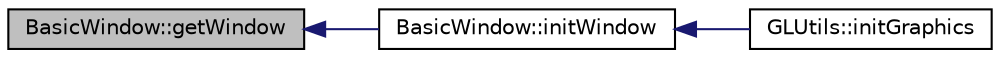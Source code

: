 digraph "BasicWindow::getWindow"
{
  edge [fontname="Helvetica",fontsize="10",labelfontname="Helvetica",labelfontsize="10"];
  node [fontname="Helvetica",fontsize="10",shape=record];
  rankdir="LR";
  Node1 [label="BasicWindow::getWindow",height=0.2,width=0.4,color="black", fillcolor="grey75", style="filled", fontcolor="black"];
  Node1 -> Node2 [dir="back",color="midnightblue",fontsize="10",style="solid",fontname="Helvetica"];
  Node2 [label="BasicWindow::initWindow",height=0.2,width=0.4,color="black", fillcolor="white", style="filled",URL="$class_basic_window.html#a3b44337e63449c56d60f17ac27f9ccf9"];
  Node2 -> Node3 [dir="back",color="midnightblue",fontsize="10",style="solid",fontname="Helvetica"];
  Node3 [label="GLUtils::initGraphics",height=0.2,width=0.4,color="black", fillcolor="white", style="filled",URL="$class_g_l_utils.html#ade1736abbe4d288d6d7b9b797c0f2316"];
}
